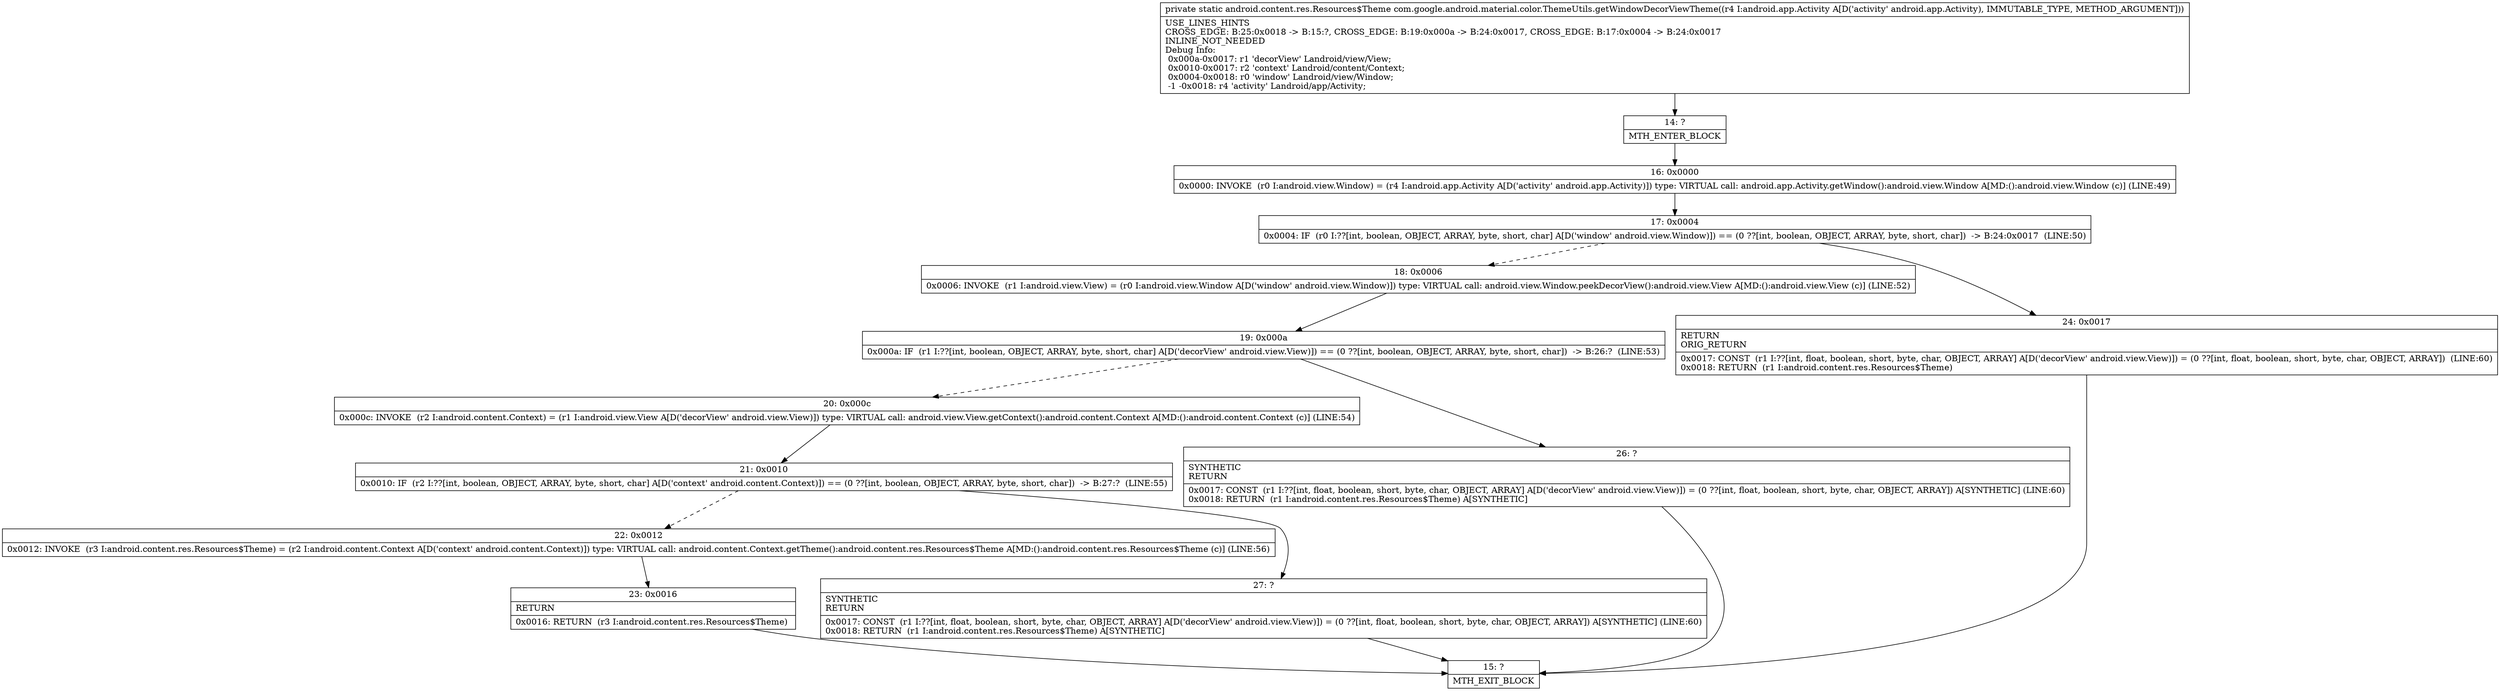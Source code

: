 digraph "CFG forcom.google.android.material.color.ThemeUtils.getWindowDecorViewTheme(Landroid\/app\/Activity;)Landroid\/content\/res\/Resources$Theme;" {
Node_14 [shape=record,label="{14\:\ ?|MTH_ENTER_BLOCK\l}"];
Node_16 [shape=record,label="{16\:\ 0x0000|0x0000: INVOKE  (r0 I:android.view.Window) = (r4 I:android.app.Activity A[D('activity' android.app.Activity)]) type: VIRTUAL call: android.app.Activity.getWindow():android.view.Window A[MD:():android.view.Window (c)] (LINE:49)\l}"];
Node_17 [shape=record,label="{17\:\ 0x0004|0x0004: IF  (r0 I:??[int, boolean, OBJECT, ARRAY, byte, short, char] A[D('window' android.view.Window)]) == (0 ??[int, boolean, OBJECT, ARRAY, byte, short, char])  \-\> B:24:0x0017  (LINE:50)\l}"];
Node_18 [shape=record,label="{18\:\ 0x0006|0x0006: INVOKE  (r1 I:android.view.View) = (r0 I:android.view.Window A[D('window' android.view.Window)]) type: VIRTUAL call: android.view.Window.peekDecorView():android.view.View A[MD:():android.view.View (c)] (LINE:52)\l}"];
Node_19 [shape=record,label="{19\:\ 0x000a|0x000a: IF  (r1 I:??[int, boolean, OBJECT, ARRAY, byte, short, char] A[D('decorView' android.view.View)]) == (0 ??[int, boolean, OBJECT, ARRAY, byte, short, char])  \-\> B:26:?  (LINE:53)\l}"];
Node_20 [shape=record,label="{20\:\ 0x000c|0x000c: INVOKE  (r2 I:android.content.Context) = (r1 I:android.view.View A[D('decorView' android.view.View)]) type: VIRTUAL call: android.view.View.getContext():android.content.Context A[MD:():android.content.Context (c)] (LINE:54)\l}"];
Node_21 [shape=record,label="{21\:\ 0x0010|0x0010: IF  (r2 I:??[int, boolean, OBJECT, ARRAY, byte, short, char] A[D('context' android.content.Context)]) == (0 ??[int, boolean, OBJECT, ARRAY, byte, short, char])  \-\> B:27:?  (LINE:55)\l}"];
Node_22 [shape=record,label="{22\:\ 0x0012|0x0012: INVOKE  (r3 I:android.content.res.Resources$Theme) = (r2 I:android.content.Context A[D('context' android.content.Context)]) type: VIRTUAL call: android.content.Context.getTheme():android.content.res.Resources$Theme A[MD:():android.content.res.Resources$Theme (c)] (LINE:56)\l}"];
Node_23 [shape=record,label="{23\:\ 0x0016|RETURN\l|0x0016: RETURN  (r3 I:android.content.res.Resources$Theme) \l}"];
Node_15 [shape=record,label="{15\:\ ?|MTH_EXIT_BLOCK\l}"];
Node_27 [shape=record,label="{27\:\ ?|SYNTHETIC\lRETURN\l|0x0017: CONST  (r1 I:??[int, float, boolean, short, byte, char, OBJECT, ARRAY] A[D('decorView' android.view.View)]) = (0 ??[int, float, boolean, short, byte, char, OBJECT, ARRAY]) A[SYNTHETIC] (LINE:60)\l0x0018: RETURN  (r1 I:android.content.res.Resources$Theme) A[SYNTHETIC]\l}"];
Node_26 [shape=record,label="{26\:\ ?|SYNTHETIC\lRETURN\l|0x0017: CONST  (r1 I:??[int, float, boolean, short, byte, char, OBJECT, ARRAY] A[D('decorView' android.view.View)]) = (0 ??[int, float, boolean, short, byte, char, OBJECT, ARRAY]) A[SYNTHETIC] (LINE:60)\l0x0018: RETURN  (r1 I:android.content.res.Resources$Theme) A[SYNTHETIC]\l}"];
Node_24 [shape=record,label="{24\:\ 0x0017|RETURN\lORIG_RETURN\l|0x0017: CONST  (r1 I:??[int, float, boolean, short, byte, char, OBJECT, ARRAY] A[D('decorView' android.view.View)]) = (0 ??[int, float, boolean, short, byte, char, OBJECT, ARRAY])  (LINE:60)\l0x0018: RETURN  (r1 I:android.content.res.Resources$Theme) \l}"];
MethodNode[shape=record,label="{private static android.content.res.Resources$Theme com.google.android.material.color.ThemeUtils.getWindowDecorViewTheme((r4 I:android.app.Activity A[D('activity' android.app.Activity), IMMUTABLE_TYPE, METHOD_ARGUMENT]))  | USE_LINES_HINTS\lCROSS_EDGE: B:25:0x0018 \-\> B:15:?, CROSS_EDGE: B:19:0x000a \-\> B:24:0x0017, CROSS_EDGE: B:17:0x0004 \-\> B:24:0x0017\lINLINE_NOT_NEEDED\lDebug Info:\l  0x000a\-0x0017: r1 'decorView' Landroid\/view\/View;\l  0x0010\-0x0017: r2 'context' Landroid\/content\/Context;\l  0x0004\-0x0018: r0 'window' Landroid\/view\/Window;\l  \-1 \-0x0018: r4 'activity' Landroid\/app\/Activity;\l}"];
MethodNode -> Node_14;Node_14 -> Node_16;
Node_16 -> Node_17;
Node_17 -> Node_18[style=dashed];
Node_17 -> Node_24;
Node_18 -> Node_19;
Node_19 -> Node_20[style=dashed];
Node_19 -> Node_26;
Node_20 -> Node_21;
Node_21 -> Node_22[style=dashed];
Node_21 -> Node_27;
Node_22 -> Node_23;
Node_23 -> Node_15;
Node_27 -> Node_15;
Node_26 -> Node_15;
Node_24 -> Node_15;
}

